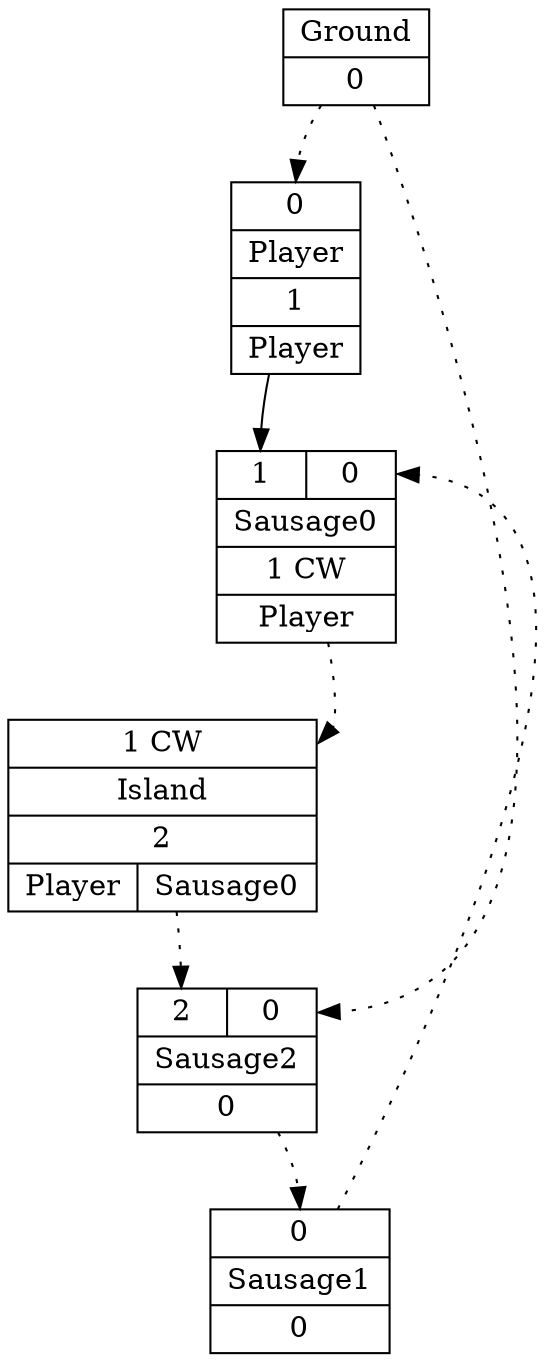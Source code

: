 digraph G {
node [shape=record];
Player[ label ="{{<GroundP>0}|{Player}|<PlayerOUT>1|{Player}}"];
Ground[ label ="{{Ground}|<GroundOUT>0}"];
Sausage0[ label ="{{<Player>1|<Sausage1P>0}|{Sausage0}|<Sausage0OUT>1 CW|{Player}}"];
Sausage1[ label ="{{<Sausage2P>0}|{Sausage1}|<Sausage1OUT>0}"];
Island[ label ="{{<Sausage0P>1 CW}|{Island}|<IslandOUT>2|{Player|Sausage0}}"];
Sausage2[ label ="{{<IslandP>2|<GroundP>0}|{Sausage2}|<Sausage2OUT>0}"];
	"Ground" -> "Player":GroundP [style=dotted];
	"Player" -> "Sausage0":Player;
	"Sausage1" -> "Sausage0":Sausage1P [style=dotted];
	"Sausage0" -> "Island":Sausage0P [style=dotted];
	"Sausage2" -> "Sausage1":Sausage2P [style=dotted];
	"Island" -> "Sausage2":IslandP [style=dotted];
	"Ground" -> "Sausage2":GroundP [style=dotted];
}